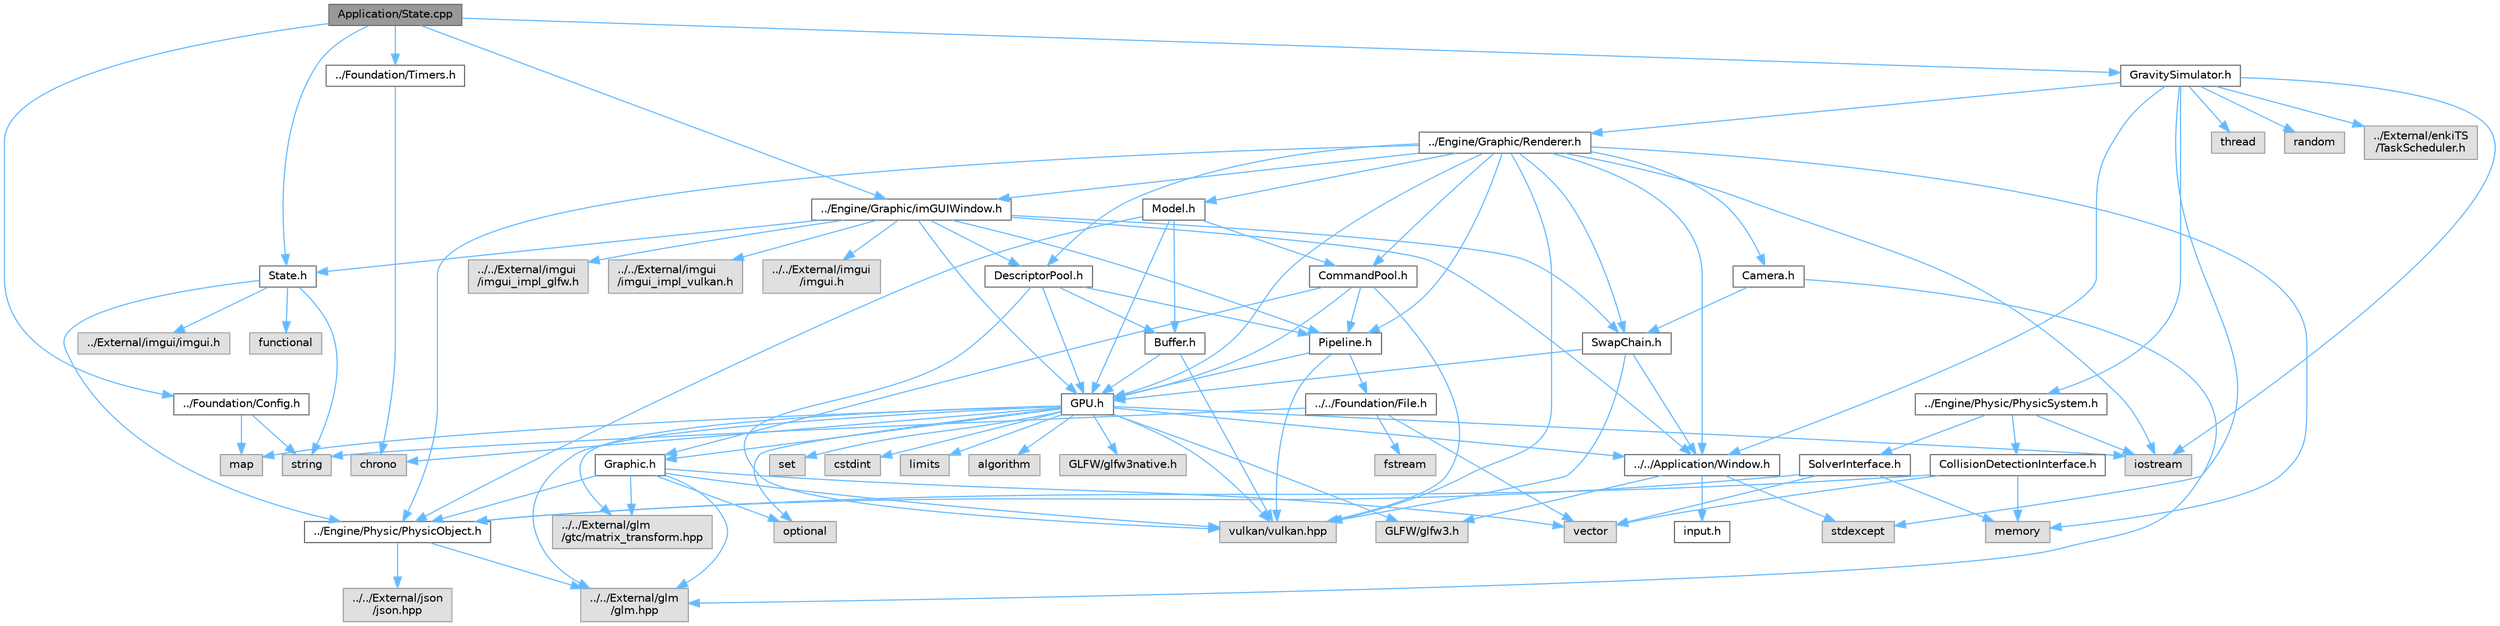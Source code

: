 digraph "Application/State.cpp"
{
 // LATEX_PDF_SIZE
  bgcolor="transparent";
  edge [fontname=Helvetica,fontsize=10,labelfontname=Helvetica,labelfontsize=10];
  node [fontname=Helvetica,fontsize=10,shape=box,height=0.2,width=0.4];
  Node1 [id="Node000001",label="Application/State.cpp",height=0.2,width=0.4,color="gray40", fillcolor="grey60", style="filled", fontcolor="black",tooltip=" "];
  Node1 -> Node2 [id="edge1_Node000001_Node000002",color="steelblue1",style="solid",tooltip=" "];
  Node2 [id="Node000002",label="State.h",height=0.2,width=0.4,color="grey40", fillcolor="white", style="filled",URL="$_state_8h.html",tooltip="Define los estados y la máquina de estados para la aplicación."];
  Node2 -> Node3 [id="edge2_Node000002_Node000003",color="steelblue1",style="solid",tooltip=" "];
  Node3 [id="Node000003",label="string",height=0.2,width=0.4,color="grey60", fillcolor="#E0E0E0", style="filled",tooltip=" "];
  Node2 -> Node4 [id="edge3_Node000002_Node000004",color="steelblue1",style="solid",tooltip=" "];
  Node4 [id="Node000004",label="functional",height=0.2,width=0.4,color="grey60", fillcolor="#E0E0E0", style="filled",tooltip=" "];
  Node2 -> Node5 [id="edge4_Node000002_Node000005",color="steelblue1",style="solid",tooltip=" "];
  Node5 [id="Node000005",label="../External/imgui/imgui.h",height=0.2,width=0.4,color="grey60", fillcolor="#E0E0E0", style="filled",tooltip=" "];
  Node2 -> Node6 [id="edge5_Node000002_Node000006",color="steelblue1",style="solid",tooltip=" "];
  Node6 [id="Node000006",label="../Engine/Physic/PhysicObject.h",height=0.2,width=0.4,color="grey40", fillcolor="white", style="filled",URL="$_physic_object_8h.html",tooltip="Define la clase PhysicObject para representar un objeto físico en la simulación, proporcionando métod..."];
  Node6 -> Node7 [id="edge6_Node000006_Node000007",color="steelblue1",style="solid",tooltip=" "];
  Node7 [id="Node000007",label="../../External/glm\l/glm.hpp",height=0.2,width=0.4,color="grey60", fillcolor="#E0E0E0", style="filled",tooltip=" "];
  Node6 -> Node8 [id="edge7_Node000006_Node000008",color="steelblue1",style="solid",tooltip=" "];
  Node8 [id="Node000008",label="../../External/json\l/json.hpp",height=0.2,width=0.4,color="grey60", fillcolor="#E0E0E0", style="filled",tooltip=" "];
  Node1 -> Node9 [id="edge8_Node000001_Node000009",color="steelblue1",style="solid",tooltip=" "];
  Node9 [id="Node000009",label="../Engine/Graphic/imGUIWindow.h",height=0.2,width=0.4,color="grey40", fillcolor="white", style="filled",URL="$im_g_u_i_window_8h.html",tooltip="Integra ImGui en la aplicación, gestionando la interfaz gráfica."];
  Node9 -> Node10 [id="edge9_Node000009_Node000010",color="steelblue1",style="solid",tooltip=" "];
  Node10 [id="Node000010",label="../../External/imgui\l/imgui.h",height=0.2,width=0.4,color="grey60", fillcolor="#E0E0E0", style="filled",tooltip=" "];
  Node9 -> Node11 [id="edge10_Node000009_Node000011",color="steelblue1",style="solid",tooltip=" "];
  Node11 [id="Node000011",label="../../External/imgui\l/imgui_impl_glfw.h",height=0.2,width=0.4,color="grey60", fillcolor="#E0E0E0", style="filled",tooltip=" "];
  Node9 -> Node12 [id="edge11_Node000009_Node000012",color="steelblue1",style="solid",tooltip=" "];
  Node12 [id="Node000012",label="../../External/imgui\l/imgui_impl_vulkan.h",height=0.2,width=0.4,color="grey60", fillcolor="#E0E0E0", style="filled",tooltip=" "];
  Node9 -> Node13 [id="edge12_Node000009_Node000013",color="steelblue1",style="solid",tooltip=" "];
  Node13 [id="Node000013",label="../../Application/Window.h",height=0.2,width=0.4,color="grey40", fillcolor="white", style="filled",URL="$_window_8h.html",tooltip="Define la clase Window para gestionar la ventana y sus eventos."];
  Node13 -> Node14 [id="edge13_Node000013_Node000014",color="steelblue1",style="solid",tooltip=" "];
  Node14 [id="Node000014",label="GLFW/glfw3.h",height=0.2,width=0.4,color="grey60", fillcolor="#E0E0E0", style="filled",tooltip=" "];
  Node13 -> Node15 [id="edge14_Node000013_Node000015",color="steelblue1",style="solid",tooltip=" "];
  Node15 [id="Node000015",label="stdexcept",height=0.2,width=0.4,color="grey60", fillcolor="#E0E0E0", style="filled",tooltip=" "];
  Node13 -> Node16 [id="edge15_Node000013_Node000016",color="steelblue1",style="solid",tooltip=" "];
  Node16 [id="Node000016",label="input.h",height=0.2,width=0.4,color="grey40", fillcolor="white", style="filled",URL="$input_8h.html",tooltip="Define acciones de entrada y eventos para la aplicación."];
  Node9 -> Node2 [id="edge16_Node000009_Node000002",color="steelblue1",style="solid",tooltip=" "];
  Node9 -> Node17 [id="edge17_Node000009_Node000017",color="steelblue1",style="solid",tooltip=" "];
  Node17 [id="Node000017",label="GPU.h",height=0.2,width=0.4,color="grey40", fillcolor="white", style="filled",URL="$_g_p_u_8h.html",tooltip="Gestiona los recursos de la GPU y la interacción con Vulkan, utilizando la ventana provista."];
  Node17 -> Node18 [id="edge18_Node000017_Node000018",color="steelblue1",style="solid",tooltip=" "];
  Node18 [id="Node000018",label="vulkan/vulkan.hpp",height=0.2,width=0.4,color="grey60", fillcolor="#E0E0E0", style="filled",tooltip=" "];
  Node17 -> Node14 [id="edge19_Node000017_Node000014",color="steelblue1",style="solid",tooltip=" "];
  Node17 -> Node19 [id="edge20_Node000017_Node000019",color="steelblue1",style="solid",tooltip=" "];
  Node19 [id="Node000019",label="GLFW/glfw3native.h",height=0.2,width=0.4,color="grey60", fillcolor="#E0E0E0", style="filled",tooltip=" "];
  Node17 -> Node7 [id="edge21_Node000017_Node000007",color="steelblue1",style="solid",tooltip=" "];
  Node17 -> Node20 [id="edge22_Node000017_Node000020",color="steelblue1",style="solid",tooltip=" "];
  Node20 [id="Node000020",label="../../External/glm\l/gtc/matrix_transform.hpp",height=0.2,width=0.4,color="grey60", fillcolor="#E0E0E0", style="filled",tooltip=" "];
  Node17 -> Node21 [id="edge23_Node000017_Node000021",color="steelblue1",style="solid",tooltip=" "];
  Node21 [id="Node000021",label="chrono",height=0.2,width=0.4,color="grey60", fillcolor="#E0E0E0", style="filled",tooltip=" "];
  Node17 -> Node22 [id="edge24_Node000017_Node000022",color="steelblue1",style="solid",tooltip=" "];
  Node22 [id="Node000022",label="iostream",height=0.2,width=0.4,color="grey60", fillcolor="#E0E0E0", style="filled",tooltip=" "];
  Node17 -> Node23 [id="edge25_Node000017_Node000023",color="steelblue1",style="solid",tooltip=" "];
  Node23 [id="Node000023",label="optional",height=0.2,width=0.4,color="grey60", fillcolor="#E0E0E0", style="filled",tooltip=" "];
  Node17 -> Node24 [id="edge26_Node000017_Node000024",color="steelblue1",style="solid",tooltip=" "];
  Node24 [id="Node000024",label="set",height=0.2,width=0.4,color="grey60", fillcolor="#E0E0E0", style="filled",tooltip=" "];
  Node17 -> Node25 [id="edge27_Node000017_Node000025",color="steelblue1",style="solid",tooltip=" "];
  Node25 [id="Node000025",label="cstdint",height=0.2,width=0.4,color="grey60", fillcolor="#E0E0E0", style="filled",tooltip=" "];
  Node17 -> Node26 [id="edge28_Node000017_Node000026",color="steelblue1",style="solid",tooltip=" "];
  Node26 [id="Node000026",label="limits",height=0.2,width=0.4,color="grey60", fillcolor="#E0E0E0", style="filled",tooltip=" "];
  Node17 -> Node27 [id="edge29_Node000017_Node000027",color="steelblue1",style="solid",tooltip=" "];
  Node27 [id="Node000027",label="algorithm",height=0.2,width=0.4,color="grey60", fillcolor="#E0E0E0", style="filled",tooltip=" "];
  Node17 -> Node28 [id="edge30_Node000017_Node000028",color="steelblue1",style="solid",tooltip=" "];
  Node28 [id="Node000028",label="map",height=0.2,width=0.4,color="grey60", fillcolor="#E0E0E0", style="filled",tooltip=" "];
  Node17 -> Node13 [id="edge31_Node000017_Node000013",color="steelblue1",style="solid",tooltip=" "];
  Node17 -> Node29 [id="edge32_Node000017_Node000029",color="steelblue1",style="solid",tooltip=" "];
  Node29 [id="Node000029",label="Graphic.h",height=0.2,width=0.4,color="grey40", fillcolor="white", style="filled",URL="$_graphic_8h.html",tooltip="Define las estructuras y constantes utilizadas en la gestión de recursos gráficos con Vulkan."];
  Node29 -> Node18 [id="edge33_Node000029_Node000018",color="steelblue1",style="solid",tooltip=" "];
  Node29 -> Node7 [id="edge34_Node000029_Node000007",color="steelblue1",style="solid",tooltip=" "];
  Node29 -> Node20 [id="edge35_Node000029_Node000020",color="steelblue1",style="solid",tooltip=" "];
  Node29 -> Node23 [id="edge36_Node000029_Node000023",color="steelblue1",style="solid",tooltip=" "];
  Node29 -> Node30 [id="edge37_Node000029_Node000030",color="steelblue1",style="solid",tooltip=" "];
  Node30 [id="Node000030",label="vector",height=0.2,width=0.4,color="grey60", fillcolor="#E0E0E0", style="filled",tooltip=" "];
  Node29 -> Node6 [id="edge38_Node000029_Node000006",color="steelblue1",style="solid",tooltip=" "];
  Node9 -> Node31 [id="edge39_Node000009_Node000031",color="steelblue1",style="solid",tooltip=" "];
  Node31 [id="Node000031",label="Pipeline.h",height=0.2,width=0.4,color="grey40", fillcolor="white", style="filled",URL="$_pipeline_8h.html",tooltip="Gestiona la creación y configuración del pipeline gráfico de Vulkan."];
  Node31 -> Node18 [id="edge40_Node000031_Node000018",color="steelblue1",style="solid",tooltip=" "];
  Node31 -> Node32 [id="edge41_Node000031_Node000032",color="steelblue1",style="solid",tooltip=" "];
  Node32 [id="Node000032",label="../../Foundation/File.h",height=0.2,width=0.4,color="grey40", fillcolor="white", style="filled",URL="$_file_8h.html",tooltip="Proporciona funcionalidades para la lectura y escritura de archivos, útil para cargar shaders u otros..."];
  Node32 -> Node33 [id="edge42_Node000032_Node000033",color="steelblue1",style="solid",tooltip=" "];
  Node33 [id="Node000033",label="fstream",height=0.2,width=0.4,color="grey60", fillcolor="#E0E0E0", style="filled",tooltip=" "];
  Node32 -> Node3 [id="edge43_Node000032_Node000003",color="steelblue1",style="solid",tooltip=" "];
  Node32 -> Node30 [id="edge44_Node000032_Node000030",color="steelblue1",style="solid",tooltip=" "];
  Node31 -> Node17 [id="edge45_Node000031_Node000017",color="steelblue1",style="solid",tooltip=" "];
  Node9 -> Node34 [id="edge46_Node000009_Node000034",color="steelblue1",style="solid",tooltip=" "];
  Node34 [id="Node000034",label="DescriptorPool.h",height=0.2,width=0.4,color="grey40", fillcolor="white", style="filled",URL="$_descriptor_pool_8h.html",tooltip="Gestiona los conjuntos de descriptores para buffers uniformes y la configuración del pipeline gráfico..."];
  Node34 -> Node18 [id="edge47_Node000034_Node000018",color="steelblue1",style="solid",tooltip=" "];
  Node34 -> Node17 [id="edge48_Node000034_Node000017",color="steelblue1",style="solid",tooltip=" "];
  Node34 -> Node31 [id="edge49_Node000034_Node000031",color="steelblue1",style="solid",tooltip=" "];
  Node34 -> Node35 [id="edge50_Node000034_Node000035",color="steelblue1",style="solid",tooltip=" "];
  Node35 [id="Node000035",label="Buffer.h",height=0.2,width=0.4,color="grey40", fillcolor="white", style="filled",URL="$_buffer_8h.html",tooltip="Gestiona los buffers de Vulkan, permitiendo la creación, mapeo y escritura de datos."];
  Node35 -> Node18 [id="edge51_Node000035_Node000018",color="steelblue1",style="solid",tooltip=" "];
  Node35 -> Node17 [id="edge52_Node000035_Node000017",color="steelblue1",style="solid",tooltip=" "];
  Node9 -> Node36 [id="edge53_Node000009_Node000036",color="steelblue1",style="solid",tooltip=" "];
  Node36 [id="Node000036",label="SwapChain.h",height=0.2,width=0.4,color="grey40", fillcolor="white", style="filled",URL="$_swap_chain_8h.html",tooltip="Gestiona el intercambio de imágenes y recursos de presentación en Vulkan."];
  Node36 -> Node18 [id="edge54_Node000036_Node000018",color="steelblue1",style="solid",tooltip=" "];
  Node36 -> Node13 [id="edge55_Node000036_Node000013",color="steelblue1",style="solid",tooltip=" "];
  Node36 -> Node17 [id="edge56_Node000036_Node000017",color="steelblue1",style="solid",tooltip=" "];
  Node1 -> Node37 [id="edge57_Node000001_Node000037",color="steelblue1",style="solid",tooltip=" "];
  Node37 [id="Node000037",label="GravitySimulator.h",height=0.2,width=0.4,color="grey40", fillcolor="white", style="filled",URL="$_gravity_simulator_8h.html",tooltip="Header para la simulación de gravedad."];
  Node37 -> Node22 [id="edge58_Node000037_Node000022",color="steelblue1",style="solid",tooltip=" "];
  Node37 -> Node15 [id="edge59_Node000037_Node000015",color="steelblue1",style="solid",tooltip=" "];
  Node37 -> Node38 [id="edge60_Node000037_Node000038",color="steelblue1",style="solid",tooltip=" "];
  Node38 [id="Node000038",label="thread",height=0.2,width=0.4,color="grey60", fillcolor="#E0E0E0", style="filled",tooltip=" "];
  Node37 -> Node39 [id="edge61_Node000037_Node000039",color="steelblue1",style="solid",tooltip=" "];
  Node39 [id="Node000039",label="random",height=0.2,width=0.4,color="grey60", fillcolor="#E0E0E0", style="filled",tooltip=" "];
  Node37 -> Node13 [id="edge62_Node000037_Node000013",color="steelblue1",style="solid",tooltip=" "];
  Node37 -> Node40 [id="edge63_Node000037_Node000040",color="steelblue1",style="solid",tooltip=" "];
  Node40 [id="Node000040",label="../Engine/Graphic/Renderer.h",height=0.2,width=0.4,color="grey40", fillcolor="white", style="filled",URL="$_renderer_8h.html",tooltip="Define la clase Renderer, encargada de gestionar la renderización utilizando Vulkan."];
  Node40 -> Node18 [id="edge64_Node000040_Node000018",color="steelblue1",style="solid",tooltip=" "];
  Node40 -> Node22 [id="edge65_Node000040_Node000022",color="steelblue1",style="solid",tooltip=" "];
  Node40 -> Node41 [id="edge66_Node000040_Node000041",color="steelblue1",style="solid",tooltip=" "];
  Node41 [id="Node000041",label="memory",height=0.2,width=0.4,color="grey60", fillcolor="#E0E0E0", style="filled",tooltip=" "];
  Node40 -> Node13 [id="edge67_Node000040_Node000013",color="steelblue1",style="solid",tooltip=" "];
  Node40 -> Node6 [id="edge68_Node000040_Node000006",color="steelblue1",style="solid",tooltip=" "];
  Node40 -> Node17 [id="edge69_Node000040_Node000017",color="steelblue1",style="solid",tooltip=" "];
  Node40 -> Node42 [id="edge70_Node000040_Node000042",color="steelblue1",style="solid",tooltip=" "];
  Node42 [id="Node000042",label="CommandPool.h",height=0.2,width=0.4,color="grey40", fillcolor="white", style="filled",URL="$_command_pool_8h.html",tooltip="Gestiona la creación y administración de un pool de comandos para la GPU."];
  Node42 -> Node18 [id="edge71_Node000042_Node000018",color="steelblue1",style="solid",tooltip=" "];
  Node42 -> Node29 [id="edge72_Node000042_Node000029",color="steelblue1",style="solid",tooltip=" "];
  Node42 -> Node17 [id="edge73_Node000042_Node000017",color="steelblue1",style="solid",tooltip=" "];
  Node42 -> Node31 [id="edge74_Node000042_Node000031",color="steelblue1",style="solid",tooltip=" "];
  Node40 -> Node36 [id="edge75_Node000040_Node000036",color="steelblue1",style="solid",tooltip=" "];
  Node40 -> Node31 [id="edge76_Node000040_Node000031",color="steelblue1",style="solid",tooltip=" "];
  Node40 -> Node43 [id="edge77_Node000040_Node000043",color="steelblue1",style="solid",tooltip=" "];
  Node43 [id="Node000043",label="Model.h",height=0.2,width=0.4,color="grey40", fillcolor="white", style="filled",URL="$_model_8h.html",tooltip="Define la clase Model para representar modelos 3D generados a partir de parámetros geométricos."];
  Node43 -> Node17 [id="edge78_Node000043_Node000017",color="steelblue1",style="solid",tooltip=" "];
  Node43 -> Node6 [id="edge79_Node000043_Node000006",color="steelblue1",style="solid",tooltip=" "];
  Node43 -> Node42 [id="edge80_Node000043_Node000042",color="steelblue1",style="solid",tooltip=" "];
  Node43 -> Node35 [id="edge81_Node000043_Node000035",color="steelblue1",style="solid",tooltip=" "];
  Node40 -> Node34 [id="edge82_Node000040_Node000034",color="steelblue1",style="solid",tooltip=" "];
  Node40 -> Node44 [id="edge83_Node000040_Node000044",color="steelblue1",style="solid",tooltip=" "];
  Node44 [id="Node000044",label="Camera.h",height=0.2,width=0.4,color="grey40", fillcolor="white", style="filled",URL="$_camera_8h.html",tooltip="Gestiona la cámara de la escena, proporcionando métodos para actualizar la vista y la proyección."];
  Node44 -> Node36 [id="edge84_Node000044_Node000036",color="steelblue1",style="solid",tooltip=" "];
  Node44 -> Node7 [id="edge85_Node000044_Node000007",color="steelblue1",style="solid",tooltip=" "];
  Node40 -> Node9 [id="edge86_Node000040_Node000009",color="steelblue1",style="solid",tooltip=" "];
  Node37 -> Node45 [id="edge87_Node000037_Node000045",color="steelblue1",style="solid",tooltip=" "];
  Node45 [id="Node000045",label="../Engine/Physic/PhysicSystem.h",height=0.2,width=0.4,color="grey40", fillcolor="white", style="filled",URL="$_physic_system_8h.html",tooltip="Gestiona la simulación física utilizando un algoritmo de detección de colisiones y un solver para act..."];
  Node45 -> Node46 [id="edge88_Node000045_Node000046",color="steelblue1",style="solid",tooltip=" "];
  Node46 [id="Node000046",label="CollisionDetectionInterface.h",height=0.2,width=0.4,color="grey40", fillcolor="white", style="filled",URL="$_collision_detection_interface_8h.html",tooltip="Define una interfaz para la detección de colisiones en la simulación física."];
  Node46 -> Node6 [id="edge89_Node000046_Node000006",color="steelblue1",style="solid",tooltip=" "];
  Node46 -> Node41 [id="edge90_Node000046_Node000041",color="steelblue1",style="solid",tooltip=" "];
  Node46 -> Node30 [id="edge91_Node000046_Node000030",color="steelblue1",style="solid",tooltip=" "];
  Node45 -> Node47 [id="edge92_Node000045_Node000047",color="steelblue1",style="solid",tooltip=" "];
  Node47 [id="Node000047",label="SolverInterface.h",height=0.2,width=0.4,color="grey40", fillcolor="white", style="filled",URL="$_solver_interface_8h.html",tooltip="Define una interfaz para implementar métodos de resolución de la simulación física."];
  Node47 -> Node6 [id="edge93_Node000047_Node000006",color="steelblue1",style="solid",tooltip=" "];
  Node47 -> Node41 [id="edge94_Node000047_Node000041",color="steelblue1",style="solid",tooltip=" "];
  Node47 -> Node30 [id="edge95_Node000047_Node000030",color="steelblue1",style="solid",tooltip=" "];
  Node45 -> Node22 [id="edge96_Node000045_Node000022",color="steelblue1",style="solid",tooltip=" "];
  Node37 -> Node48 [id="edge97_Node000037_Node000048",color="steelblue1",style="solid",tooltip=" "];
  Node48 [id="Node000048",label="../External/enkiTS\l/TaskScheduler.h",height=0.2,width=0.4,color="grey60", fillcolor="#E0E0E0", style="filled",tooltip=" "];
  Node1 -> Node49 [id="edge98_Node000001_Node000049",color="steelblue1",style="solid",tooltip=" "];
  Node49 [id="Node000049",label="../Foundation/Timers.h",height=0.2,width=0.4,color="grey40", fillcolor="white", style="filled",URL="$_timers_8h.html",tooltip="Proporciona utilidades de temporización para varios procesos, como tiempos de tick,..."];
  Node49 -> Node21 [id="edge99_Node000049_Node000021",color="steelblue1",style="solid",tooltip=" "];
  Node1 -> Node50 [id="edge100_Node000001_Node000050",color="steelblue1",style="solid",tooltip=" "];
  Node50 [id="Node000050",label="../Foundation/Config.h",height=0.2,width=0.4,color="grey40", fillcolor="white", style="filled",URL="$_config_8h.html",tooltip="Gestiona la configuración de la aplicación, permitiendo obtener parámetros como el modo de creación d..."];
  Node50 -> Node28 [id="edge101_Node000050_Node000028",color="steelblue1",style="solid",tooltip=" "];
  Node50 -> Node3 [id="edge102_Node000050_Node000003",color="steelblue1",style="solid",tooltip=" "];
}
